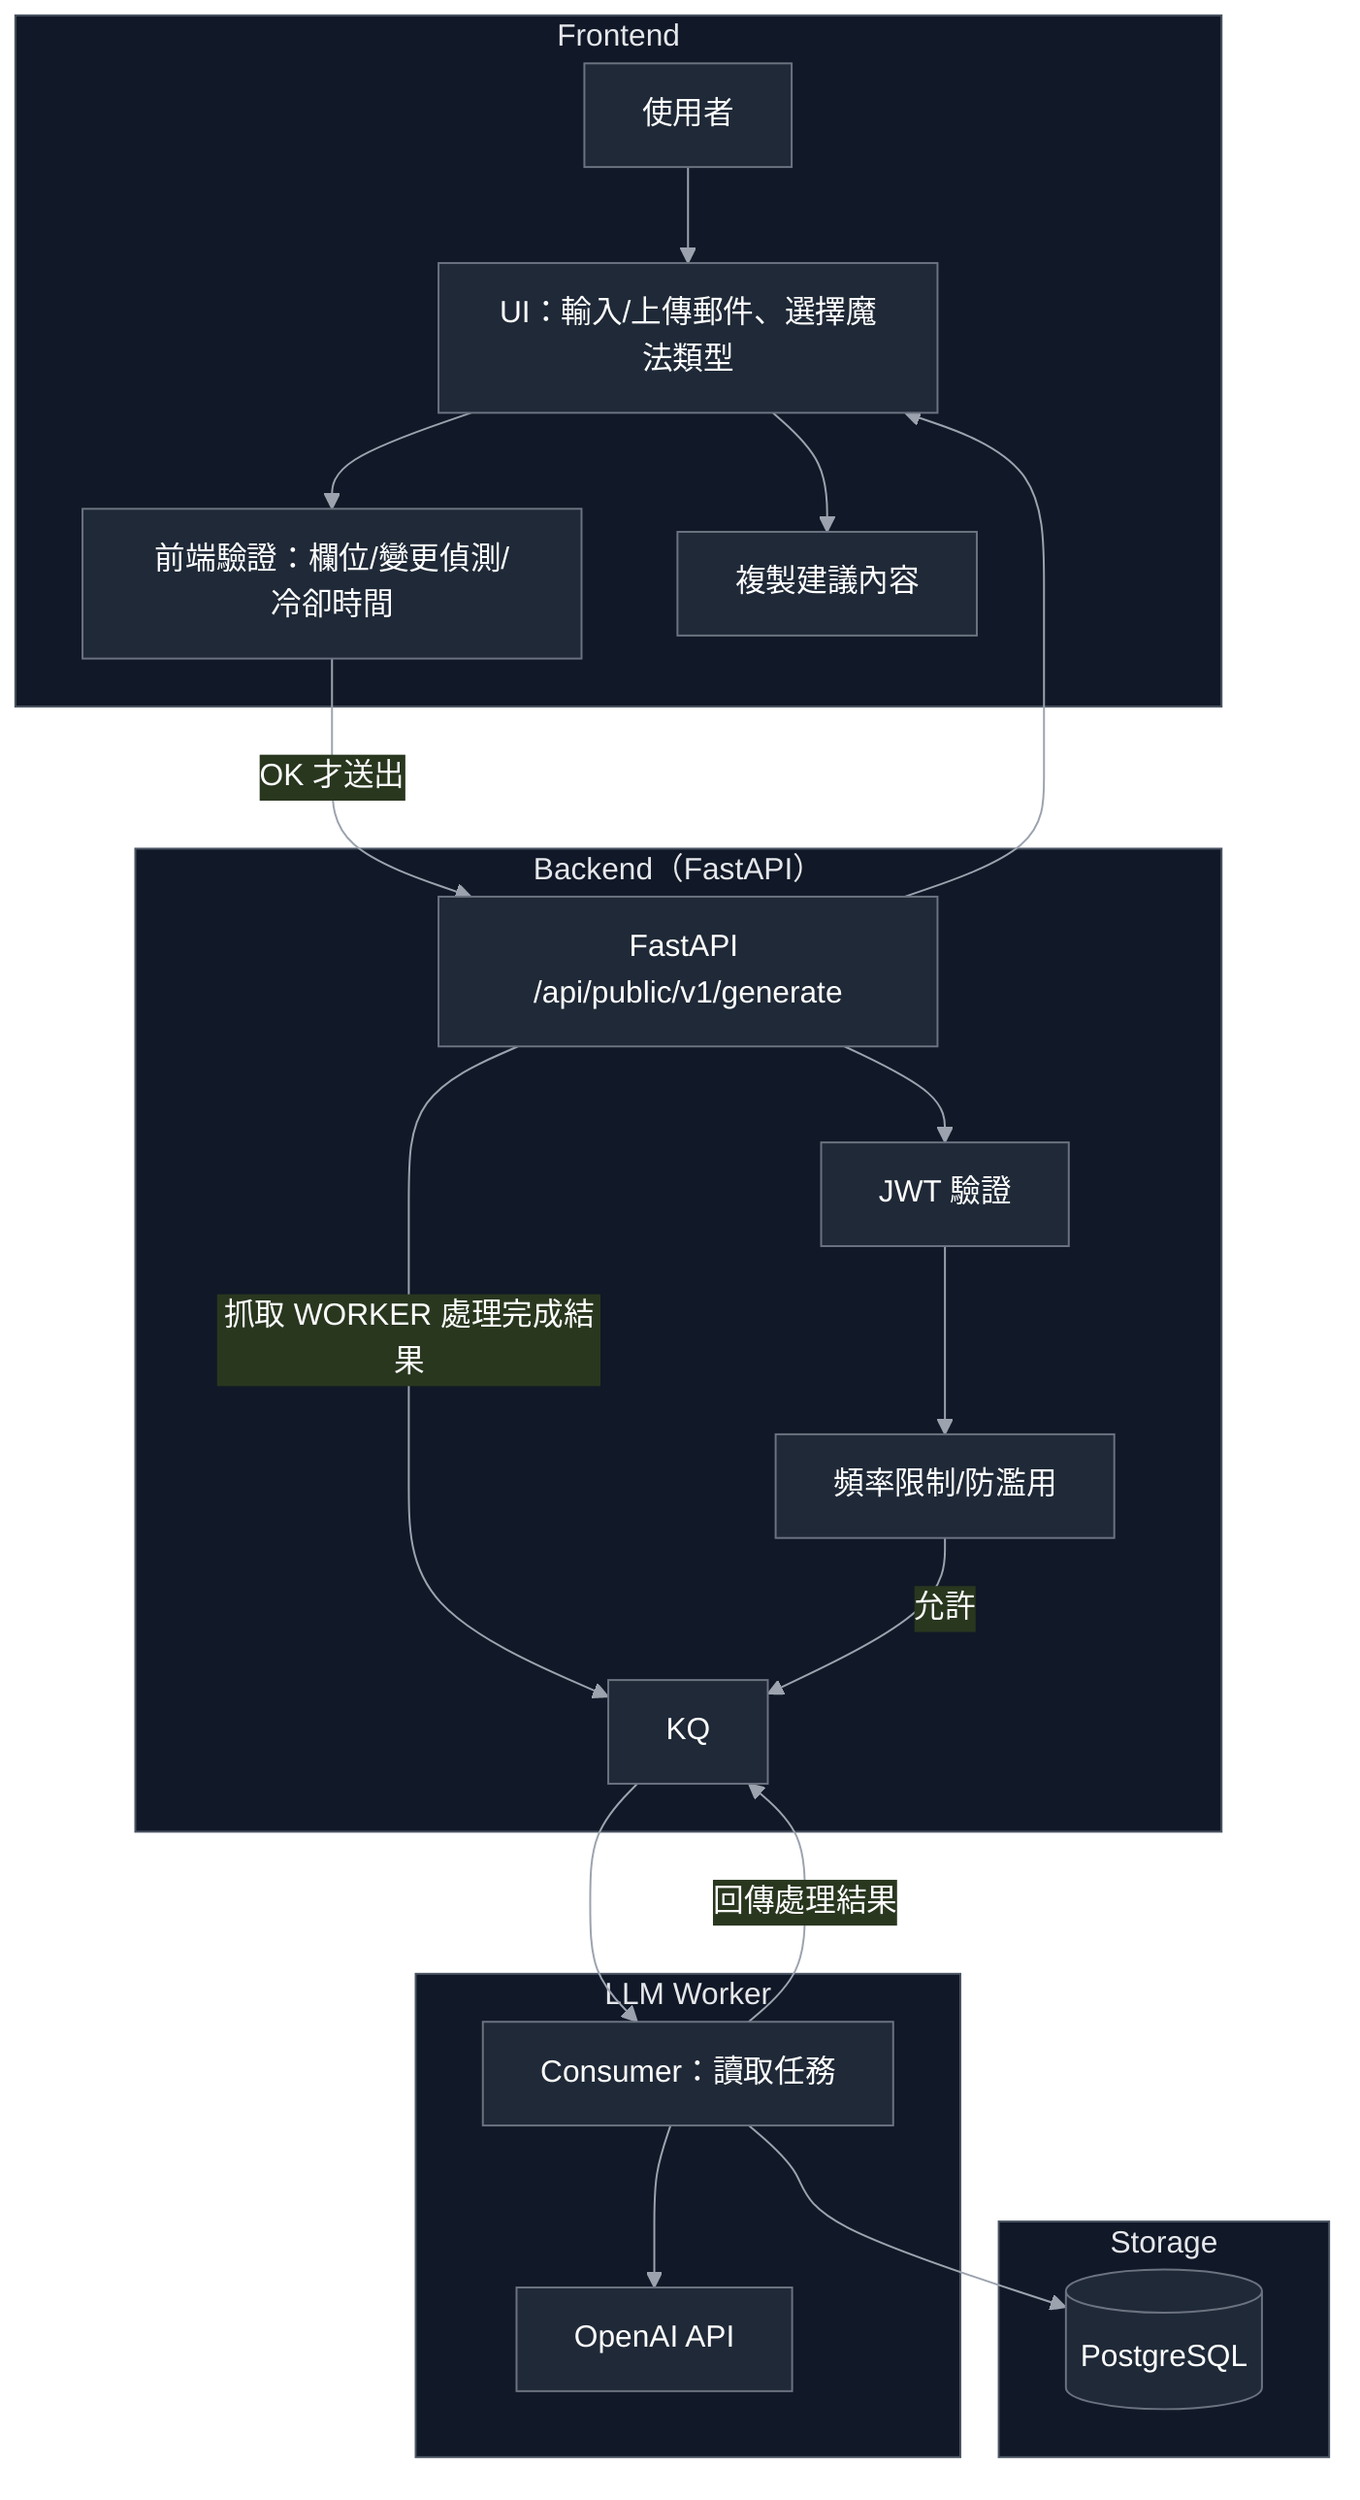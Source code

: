 %%{init: {"theme": "base", "themeVariables": {"primaryColor": "#1f2937", "primaryTextColor": "#fff", "lineColor": "#9ca3af", "tertiaryColor":"#111827"}}}%%
%% 手動近似 redux 風格（若你的環境支援 `theme: redux`，可改用最下方版本） %%
flowchart TD
    %% 分群
    subgraph Client[Frontend]
        U[使用者]
        FE[UI：輸入/上傳郵件、選擇魔法類型]
        VAL[前端驗證：欄位/變更偵測/冷卻時間]
        CLIP[複製建議內容]
        U --> FE --> VAL
    end

    subgraph API[Backend（FastAPI）]
        GW[FastAPI /api/public/v1/generate]
        GW -- 抓取 WORKER 處理完成結果--> KQ
        JWT[JWT 驗證]
        RL[頻率限制/防濫用]
    end

    subgraph Worker[LLM Worker]
        WK[Consumer：讀取任務]
        WK -- 回傳處理結果 --> KQ
        LLM[OpenAI API]
    end

    subgraph Data[Storage]
        DB[(PostgreSQL)]
    end

    %% 流程
    VAL -- OK 才送出 --> GW
    GW --> JWT --> RL
    RL -- 允許 --> KQ
    KQ --> WK --> LLM
    WK --> DB
    GW --> FE --> CLIP

    %% 標註
    classDef subtle fill:#111827,stroke:#4b5563,color:#e5e7eb;
    classDef io fill:#1f2937,stroke:#6b7280,color:#fff;
    class Client,API,MQ,Worker,Data subtle;
    class U,FE,VAL,CLIP,JWT,RL,WK,LLM,DB,KQ,GW io;
